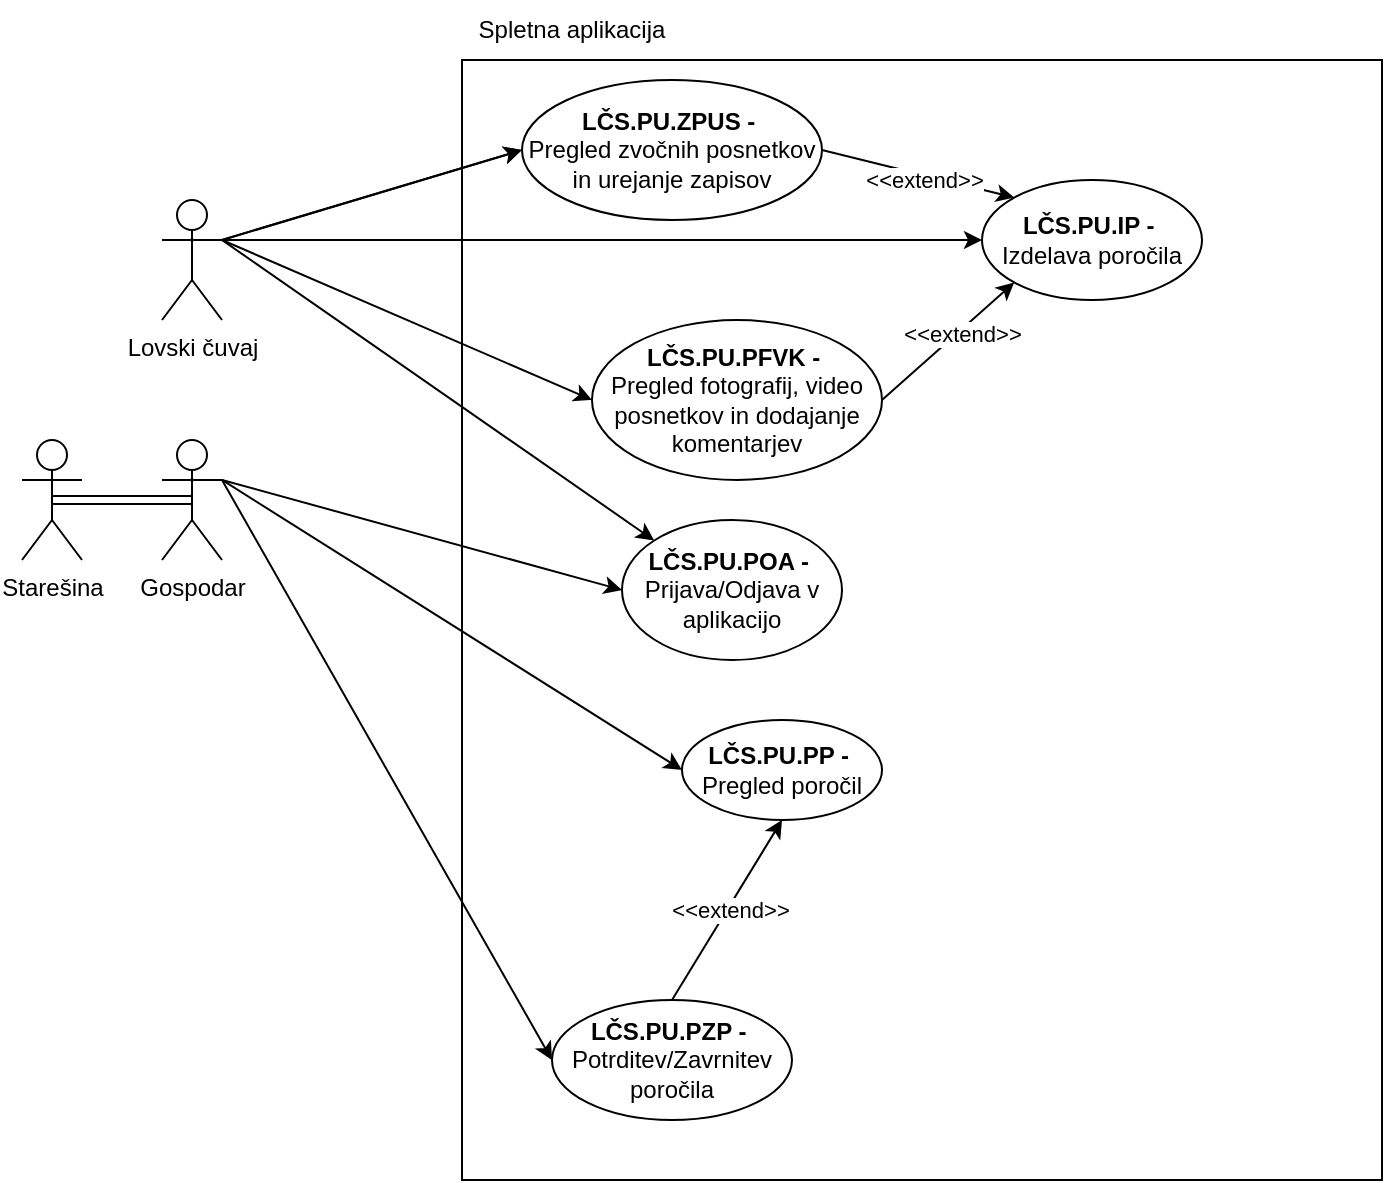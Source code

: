 <mxfile version="26.1.1">
  <diagram name="Page-1" id="iTsX3t-aBjWulHhGzkNG">
    <mxGraphModel dx="1354" dy="600" grid="1" gridSize="10" guides="1" tooltips="1" connect="1" arrows="1" fold="1" page="1" pageScale="1" pageWidth="827" pageHeight="1169" math="0" shadow="0">
      <root>
        <mxCell id="0" />
        <mxCell id="1" parent="0" />
        <mxCell id="0Yo_I8ake6-2doRQG3Em-1" value="" style="rounded=0;whiteSpace=wrap;html=1;" parent="1" vertex="1">
          <mxGeometry x="280" y="50" width="460" height="560" as="geometry" />
        </mxCell>
        <mxCell id="0Yo_I8ake6-2doRQG3Em-2" value="Lovski čuvaj" style="shape=umlActor;verticalLabelPosition=bottom;verticalAlign=top;html=1;outlineConnect=0;" parent="1" vertex="1">
          <mxGeometry x="130" y="120" width="30" height="60" as="geometry" />
        </mxCell>
        <mxCell id="0Yo_I8ake6-2doRQG3Em-3" value="Starešina" style="shape=umlActor;verticalLabelPosition=bottom;verticalAlign=top;html=1;outlineConnect=0;" parent="1" vertex="1">
          <mxGeometry x="60" y="240" width="30" height="60" as="geometry" />
        </mxCell>
        <mxCell id="0Yo_I8ake6-2doRQG3Em-4" value="Gospodar" style="shape=umlActor;verticalLabelPosition=bottom;verticalAlign=top;html=1;outlineConnect=0;" parent="1" vertex="1">
          <mxGeometry x="130" y="240" width="30" height="60" as="geometry" />
        </mxCell>
        <mxCell id="0Yo_I8ake6-2doRQG3Em-5" value="&lt;div&gt;&lt;b&gt;LČS.PU.IP -&amp;nbsp;&lt;/b&gt;&lt;/div&gt;Izdelava poročila" style="ellipse;whiteSpace=wrap;html=1;" parent="1" vertex="1">
          <mxGeometry x="540" y="110" width="110" height="60" as="geometry" />
        </mxCell>
        <mxCell id="0Yo_I8ake6-2doRQG3Em-6" value="" style="endArrow=classic;html=1;rounded=0;exitX=1;exitY=0.333;exitDx=0;exitDy=0;exitPerimeter=0;entryX=0;entryY=0.5;entryDx=0;entryDy=0;" parent="1" source="0Yo_I8ake6-2doRQG3Em-2" target="0Yo_I8ake6-2doRQG3Em-5" edge="1">
          <mxGeometry width="50" height="50" relative="1" as="geometry">
            <mxPoint x="470" y="350" as="sourcePoint" />
            <mxPoint x="520" y="300" as="targetPoint" />
          </mxGeometry>
        </mxCell>
        <mxCell id="0Yo_I8ake6-2doRQG3Em-7" value="&lt;div&gt;&lt;b&gt;LČS.PU.PP -&amp;nbsp;&lt;/b&gt;&lt;/div&gt;Pregled poročil" style="ellipse;whiteSpace=wrap;html=1;" parent="1" vertex="1">
          <mxGeometry x="390" y="380" width="100" height="50" as="geometry" />
        </mxCell>
        <mxCell id="0Yo_I8ake6-2doRQG3Em-8" value="" style="endArrow=classic;html=1;rounded=0;exitX=1;exitY=0.333;exitDx=0;exitDy=0;exitPerimeter=0;entryX=0;entryY=0.5;entryDx=0;entryDy=0;" parent="1" source="0Yo_I8ake6-2doRQG3Em-4" target="0Yo_I8ake6-2doRQG3Em-7" edge="1">
          <mxGeometry width="50" height="50" relative="1" as="geometry">
            <mxPoint x="470" y="350" as="sourcePoint" />
            <mxPoint x="520" y="300" as="targetPoint" />
          </mxGeometry>
        </mxCell>
        <mxCell id="0Yo_I8ake6-2doRQG3Em-9" value="&lt;div&gt;&lt;b&gt;LČS.PU.PZP -&amp;nbsp;&lt;/b&gt;&lt;/div&gt;Potrditev/Zavrnitev poročila" style="ellipse;whiteSpace=wrap;html=1;" parent="1" vertex="1">
          <mxGeometry x="325" y="520" width="120" height="60" as="geometry" />
        </mxCell>
        <mxCell id="0Yo_I8ake6-2doRQG3Em-10" value="" style="endArrow=classic;html=1;rounded=0;exitX=1;exitY=0.333;exitDx=0;exitDy=0;exitPerimeter=0;entryX=0;entryY=0.5;entryDx=0;entryDy=0;" parent="1" source="0Yo_I8ake6-2doRQG3Em-4" target="0Yo_I8ake6-2doRQG3Em-9" edge="1">
          <mxGeometry width="50" height="50" relative="1" as="geometry">
            <mxPoint x="170" y="390" as="sourcePoint" />
            <mxPoint x="386" y="297" as="targetPoint" />
          </mxGeometry>
        </mxCell>
        <mxCell id="0Yo_I8ake6-2doRQG3Em-11" value="Spletna aplikacija" style="text;html=1;align=center;verticalAlign=middle;whiteSpace=wrap;rounded=0;" parent="1" vertex="1">
          <mxGeometry x="280" y="20" width="110" height="30" as="geometry" />
        </mxCell>
        <mxCell id="0Yo_I8ake6-2doRQG3Em-13" value="&lt;div&gt;&lt;b&gt;LČS.PU.POA -&amp;nbsp;&lt;/b&gt;&lt;/div&gt;Prijava/Odjava v aplikacijo" style="ellipse;whiteSpace=wrap;html=1;" parent="1" vertex="1">
          <mxGeometry x="360" y="280" width="110" height="70" as="geometry" />
        </mxCell>
        <mxCell id="0Yo_I8ake6-2doRQG3Em-14" value="" style="endArrow=classic;html=1;rounded=0;entryX=0;entryY=0;entryDx=0;entryDy=0;" parent="1" target="0Yo_I8ake6-2doRQG3Em-13" edge="1">
          <mxGeometry width="50" height="50" relative="1" as="geometry">
            <mxPoint x="160" y="140" as="sourcePoint" />
            <mxPoint x="390" y="230" as="targetPoint" />
          </mxGeometry>
        </mxCell>
        <mxCell id="0Yo_I8ake6-2doRQG3Em-15" value="&lt;div&gt;&lt;b&gt;LČS.PU.PFVK -&amp;nbsp;&lt;/b&gt;&lt;/div&gt;Pregled fotografij, video posnetkov in dodajanje komentarjev" style="ellipse;whiteSpace=wrap;html=1;" parent="1" vertex="1">
          <mxGeometry x="345" y="180" width="145" height="80" as="geometry" />
        </mxCell>
        <mxCell id="0Yo_I8ake6-2doRQG3Em-16" value="" style="endArrow=classic;html=1;rounded=0;exitX=1;exitY=0.333;exitDx=0;exitDy=0;exitPerimeter=0;entryX=0;entryY=0.5;entryDx=0;entryDy=0;" parent="1" source="0Yo_I8ake6-2doRQG3Em-2" target="0Yo_I8ake6-2doRQG3Em-15" edge="1">
          <mxGeometry width="50" height="50" relative="1" as="geometry">
            <mxPoint x="470" y="350" as="sourcePoint" />
            <mxPoint x="520" y="300" as="targetPoint" />
          </mxGeometry>
        </mxCell>
        <mxCell id="0Yo_I8ake6-2doRQG3Em-17" value="" style="endArrow=classic;html=1;rounded=0;exitX=1;exitY=0.333;exitDx=0;exitDy=0;exitPerimeter=0;entryX=0;entryY=0.5;entryDx=0;entryDy=0;" parent="1" source="0Yo_I8ake6-2doRQG3Em-2" target="0Yo_I8ake6-2doRQG3Em-20" edge="1">
          <mxGeometry width="50" height="50" relative="1" as="geometry">
            <mxPoint x="470" y="350" as="sourcePoint" />
            <mxPoint x="520" y="300" as="targetPoint" />
          </mxGeometry>
        </mxCell>
        <mxCell id="0Yo_I8ake6-2doRQG3Em-19" value="" style="endArrow=classic;html=1;rounded=0;exitX=1;exitY=0.333;exitDx=0;exitDy=0;exitPerimeter=0;entryX=0;entryY=0.5;entryDx=0;entryDy=0;" parent="1" source="0Yo_I8ake6-2doRQG3Em-2" target="0Yo_I8ake6-2doRQG3Em-20" edge="1">
          <mxGeometry width="50" height="50" relative="1" as="geometry">
            <mxPoint x="160" y="140" as="sourcePoint" />
            <mxPoint x="530" y="85" as="targetPoint" />
          </mxGeometry>
        </mxCell>
        <mxCell id="0Yo_I8ake6-2doRQG3Em-20" value="&lt;div&gt;&lt;b&gt;LČS.PU.ZPUS -&amp;nbsp;&lt;/b&gt;&lt;/div&gt;Pregled zvočnih posnetkov in urejanje zapisov" style="ellipse;whiteSpace=wrap;html=1;" parent="1" vertex="1">
          <mxGeometry x="310" y="60" width="150" height="70" as="geometry" />
        </mxCell>
        <mxCell id="0Yo_I8ake6-2doRQG3Em-21" value="" style="endArrow=classic;html=1;rounded=0;exitX=1;exitY=0.333;exitDx=0;exitDy=0;exitPerimeter=0;entryX=0;entryY=0.5;entryDx=0;entryDy=0;" parent="1" source="0Yo_I8ake6-2doRQG3Em-4" target="0Yo_I8ake6-2doRQG3Em-13" edge="1">
          <mxGeometry width="50" height="50" relative="1" as="geometry">
            <mxPoint x="550" y="350" as="sourcePoint" />
            <mxPoint x="600" y="300" as="targetPoint" />
          </mxGeometry>
        </mxCell>
        <mxCell id="0Yo_I8ake6-2doRQG3Em-22" value="" style="endArrow=classic;html=1;rounded=0;exitX=1;exitY=0.5;exitDx=0;exitDy=0;entryX=0;entryY=0;entryDx=0;entryDy=0;" parent="1" source="0Yo_I8ake6-2doRQG3Em-20" target="0Yo_I8ake6-2doRQG3Em-5" edge="1">
          <mxGeometry width="50" height="50" relative="1" as="geometry">
            <mxPoint x="470" y="350" as="sourcePoint" />
            <mxPoint x="520" y="300" as="targetPoint" />
          </mxGeometry>
        </mxCell>
        <mxCell id="0Yo_I8ake6-2doRQG3Em-23" value="&amp;lt;&amp;lt;extend&amp;gt;&amp;gt;" style="edgeLabel;html=1;align=center;verticalAlign=middle;resizable=0;points=[];" parent="0Yo_I8ake6-2doRQG3Em-22" vertex="1" connectable="0">
          <mxGeometry x="0.181" y="-2" relative="1" as="geometry">
            <mxPoint x="-6" y="-1" as="offset" />
          </mxGeometry>
        </mxCell>
        <mxCell id="0Yo_I8ake6-2doRQG3Em-24" value="" style="endArrow=classic;html=1;rounded=0;exitX=1;exitY=0.5;exitDx=0;exitDy=0;entryX=0;entryY=1;entryDx=0;entryDy=0;" parent="1" source="0Yo_I8ake6-2doRQG3Em-15" target="0Yo_I8ake6-2doRQG3Em-5" edge="1">
          <mxGeometry width="50" height="50" relative="1" as="geometry">
            <mxPoint x="420" y="100" as="sourcePoint" />
            <mxPoint x="543" y="127" as="targetPoint" />
          </mxGeometry>
        </mxCell>
        <mxCell id="0Yo_I8ake6-2doRQG3Em-25" value="&amp;lt;&amp;lt;extend&amp;gt;&amp;gt;" style="edgeLabel;html=1;align=center;verticalAlign=middle;resizable=0;points=[];" parent="0Yo_I8ake6-2doRQG3Em-24" vertex="1" connectable="0">
          <mxGeometry x="0.181" y="-2" relative="1" as="geometry">
            <mxPoint as="offset" />
          </mxGeometry>
        </mxCell>
        <mxCell id="0Yo_I8ake6-2doRQG3Em-26" value="" style="endArrow=classic;html=1;rounded=0;exitX=0.5;exitY=0;exitDx=0;exitDy=0;entryX=0.5;entryY=1;entryDx=0;entryDy=0;" parent="1" source="0Yo_I8ake6-2doRQG3Em-9" target="0Yo_I8ake6-2doRQG3Em-7" edge="1">
          <mxGeometry width="50" height="50" relative="1" as="geometry">
            <mxPoint x="470" y="350" as="sourcePoint" />
            <mxPoint x="520" y="300" as="targetPoint" />
          </mxGeometry>
        </mxCell>
        <mxCell id="0Yo_I8ake6-2doRQG3Em-27" value="&amp;lt;&amp;lt;extend&amp;gt;&amp;gt;" style="edgeLabel;html=1;align=center;verticalAlign=middle;resizable=0;points=[];" parent="0Yo_I8ake6-2doRQG3Em-26" vertex="1" connectable="0">
          <mxGeometry x="0.022" y="-1" relative="1" as="geometry">
            <mxPoint as="offset" />
          </mxGeometry>
        </mxCell>
        <mxCell id="ZQrGVEm8qnPgckbvcUm--1" style="edgeStyle=orthogonalEdgeStyle;shape=link;rounded=0;orthogonalLoop=1;jettySize=auto;html=1;exitX=0.5;exitY=0.5;exitDx=0;exitDy=0;exitPerimeter=0;entryX=0.5;entryY=0.5;entryDx=0;entryDy=0;entryPerimeter=0;" parent="1" source="0Yo_I8ake6-2doRQG3Em-3" target="0Yo_I8ake6-2doRQG3Em-4" edge="1">
          <mxGeometry relative="1" as="geometry" />
        </mxCell>
      </root>
    </mxGraphModel>
  </diagram>
</mxfile>
